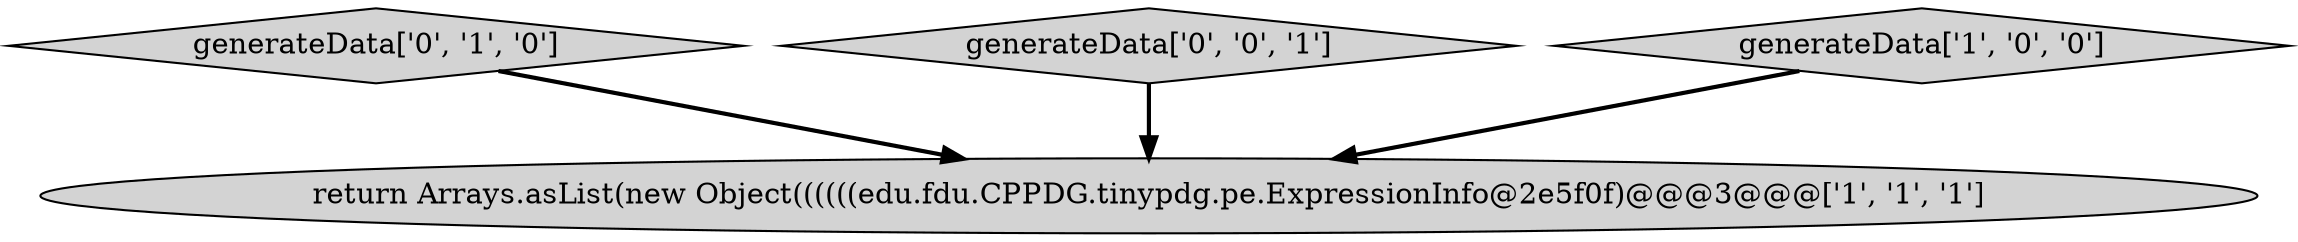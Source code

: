 digraph {
2 [style = filled, label = "generateData['0', '1', '0']", fillcolor = lightgray, shape = diamond image = "AAA0AAABBB2BBB"];
3 [style = filled, label = "generateData['0', '0', '1']", fillcolor = lightgray, shape = diamond image = "AAA0AAABBB3BBB"];
0 [style = filled, label = "generateData['1', '0', '0']", fillcolor = lightgray, shape = diamond image = "AAA0AAABBB1BBB"];
1 [style = filled, label = "return Arrays.asList(new Object((((((edu.fdu.CPPDG.tinypdg.pe.ExpressionInfo@2e5f0f)@@@3@@@['1', '1', '1']", fillcolor = lightgray, shape = ellipse image = "AAA0AAABBB1BBB"];
0->1 [style = bold, label=""];
2->1 [style = bold, label=""];
3->1 [style = bold, label=""];
}
